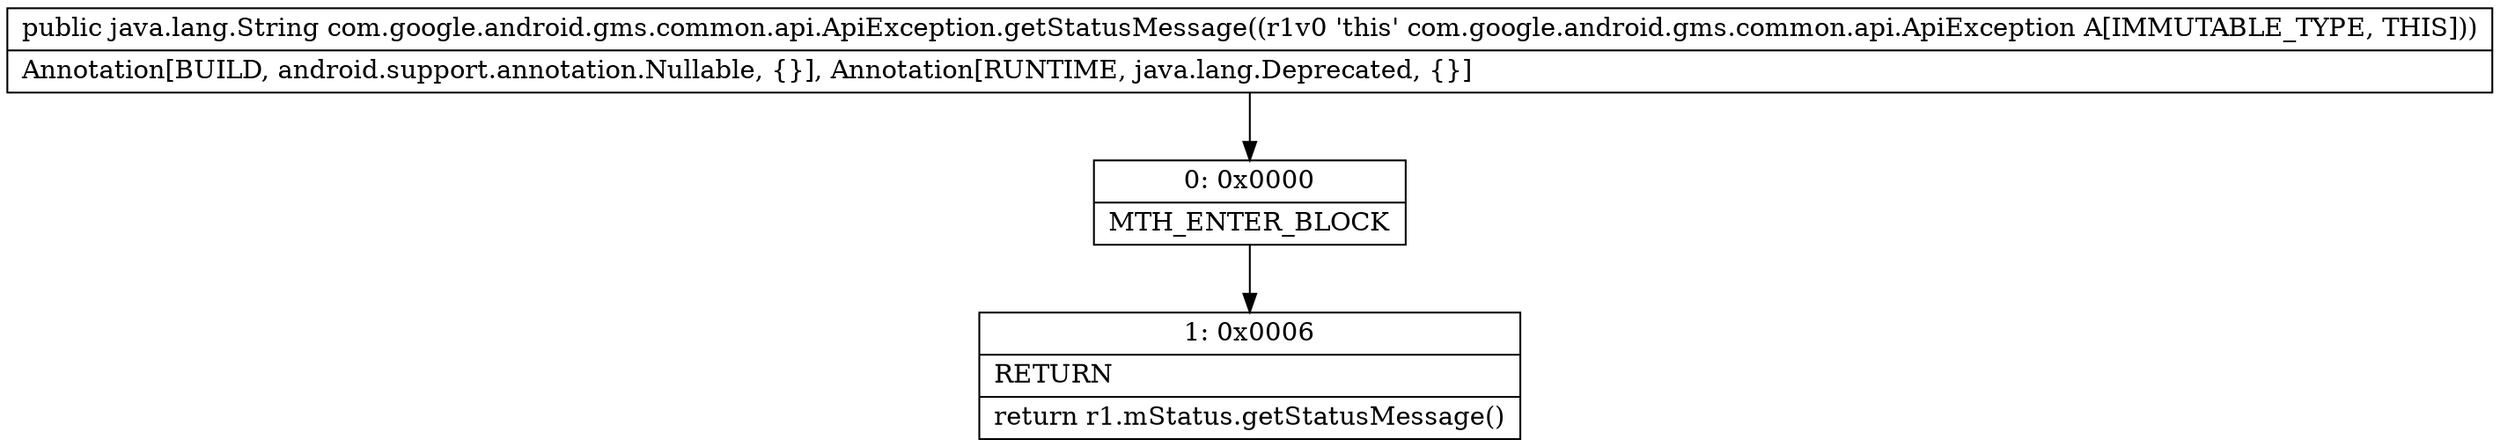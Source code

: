 digraph "CFG forcom.google.android.gms.common.api.ApiException.getStatusMessage()Ljava\/lang\/String;" {
Node_0 [shape=record,label="{0\:\ 0x0000|MTH_ENTER_BLOCK\l}"];
Node_1 [shape=record,label="{1\:\ 0x0006|RETURN\l|return r1.mStatus.getStatusMessage()\l}"];
MethodNode[shape=record,label="{public java.lang.String com.google.android.gms.common.api.ApiException.getStatusMessage((r1v0 'this' com.google.android.gms.common.api.ApiException A[IMMUTABLE_TYPE, THIS]))  | Annotation[BUILD, android.support.annotation.Nullable, \{\}], Annotation[RUNTIME, java.lang.Deprecated, \{\}]\l}"];
MethodNode -> Node_0;
Node_0 -> Node_1;
}

